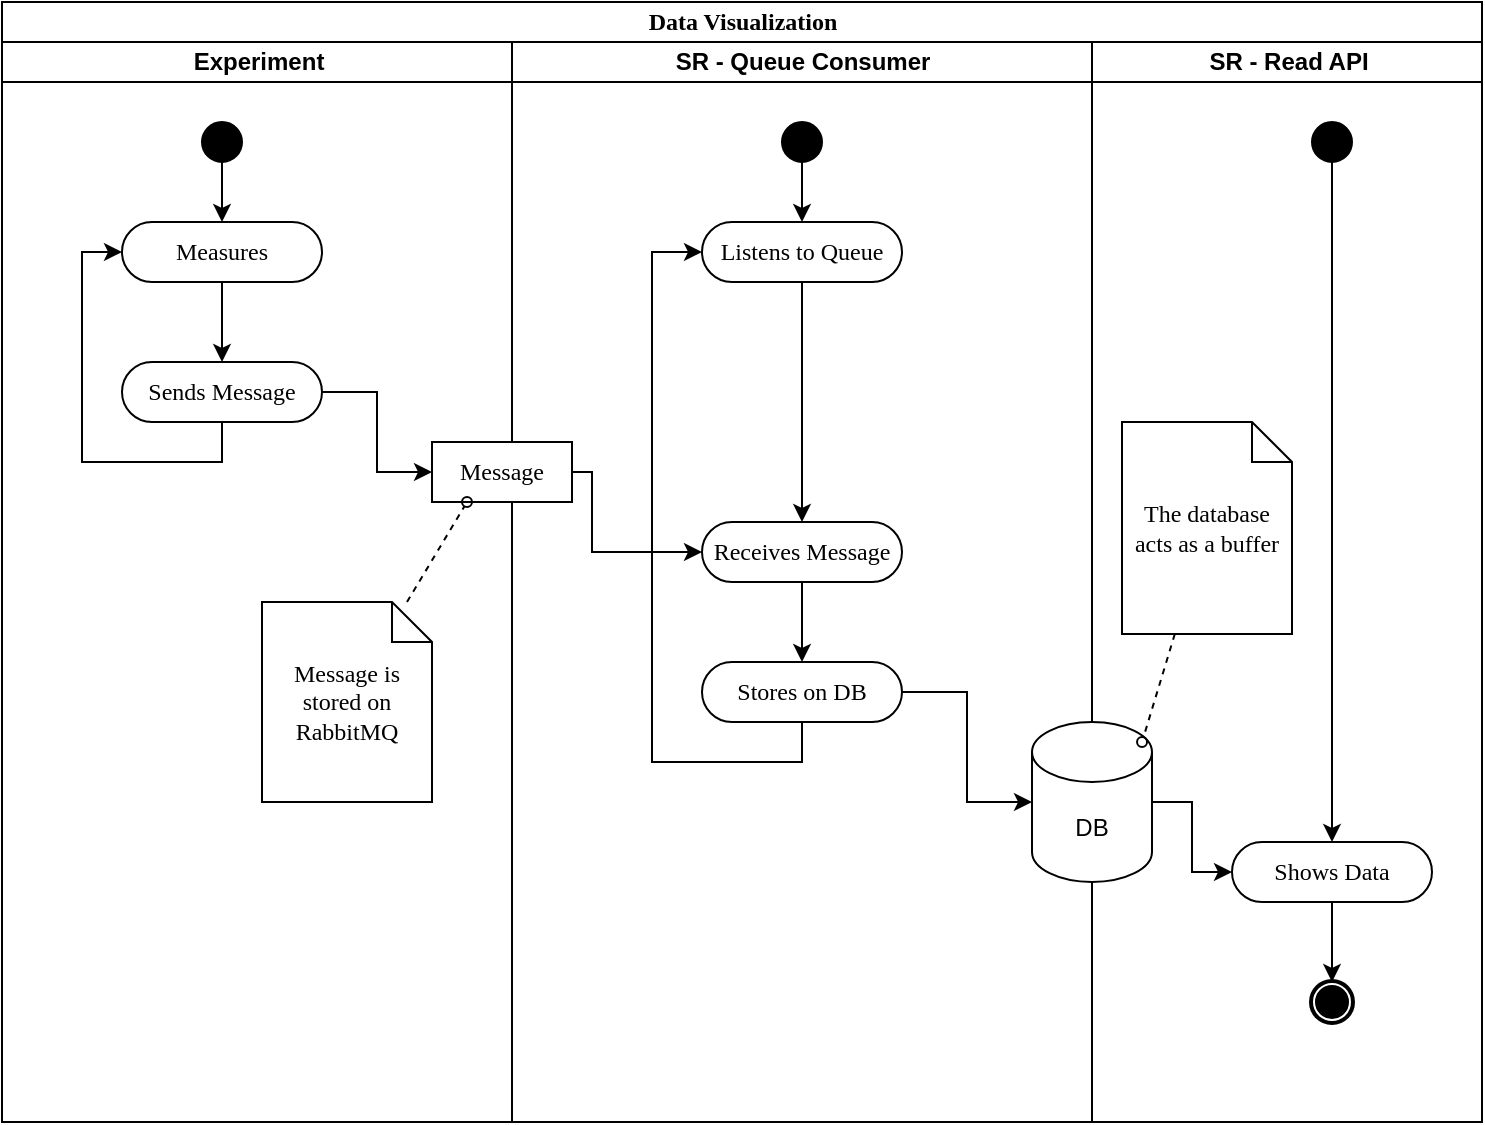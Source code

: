 <mxfile version="17.1.3" type="device" pages="2"><diagram name="Page-1" id="0783ab3e-0a74-02c8-0abd-f7b4e66b4bec"><mxGraphModel dx="1019" dy="647" grid="1" gridSize="10" guides="1" tooltips="1" connect="1" arrows="1" fold="1" page="1" pageScale="1" pageWidth="850" pageHeight="1100" background="none" math="0" shadow="0"><root><mxCell id="0"/><mxCell id="1" parent="0"/><mxCell id="1c1d494c118603dd-1" value="Data Visualization" style="swimlane;html=1;childLayout=stackLayout;startSize=20;rounded=0;shadow=0;comic=0;labelBackgroundColor=none;strokeWidth=1;fontFamily=Verdana;fontSize=12;align=center;" parent="1" vertex="1"><mxGeometry x="40" y="20" width="740" height="560" as="geometry"/></mxCell><mxCell id="1c1d494c118603dd-2" value="Experiment" style="swimlane;html=1;startSize=20;" parent="1c1d494c118603dd-1" vertex="1"><mxGeometry y="20" width="255" height="540" as="geometry"/></mxCell><mxCell id="U-tZsB1__8vxQzWOCGQJ-13" value="" style="edgeStyle=orthogonalEdgeStyle;rounded=0;orthogonalLoop=1;jettySize=auto;html=1;" edge="1" parent="1c1d494c118603dd-2" source="U-tZsB1__8vxQzWOCGQJ-1" target="U-tZsB1__8vxQzWOCGQJ-12"><mxGeometry relative="1" as="geometry"/></mxCell><mxCell id="U-tZsB1__8vxQzWOCGQJ-1" value="" style="ellipse;whiteSpace=wrap;html=1;rounded=0;shadow=0;comic=0;labelBackgroundColor=none;strokeWidth=1;fillColor=#000000;fontFamily=Verdana;fontSize=12;align=center;" vertex="1" parent="1c1d494c118603dd-2"><mxGeometry x="100" y="40" width="20" height="20" as="geometry"/></mxCell><mxCell id="U-tZsB1__8vxQzWOCGQJ-15" value="" style="edgeStyle=orthogonalEdgeStyle;rounded=0;orthogonalLoop=1;jettySize=auto;html=1;" edge="1" parent="1c1d494c118603dd-2" source="U-tZsB1__8vxQzWOCGQJ-12" target="U-tZsB1__8vxQzWOCGQJ-14"><mxGeometry relative="1" as="geometry"/></mxCell><mxCell id="U-tZsB1__8vxQzWOCGQJ-12" value="Measures" style="rounded=1;whiteSpace=wrap;html=1;shadow=0;comic=0;labelBackgroundColor=none;strokeWidth=1;fontFamily=Verdana;fontSize=12;align=center;arcSize=50;" vertex="1" parent="1c1d494c118603dd-2"><mxGeometry x="60" y="90" width="100" height="30" as="geometry"/></mxCell><mxCell id="U-tZsB1__8vxQzWOCGQJ-22" style="edgeStyle=orthogonalEdgeStyle;rounded=0;orthogonalLoop=1;jettySize=auto;html=1;entryX=0;entryY=0.5;entryDx=0;entryDy=0;" edge="1" parent="1c1d494c118603dd-2" source="U-tZsB1__8vxQzWOCGQJ-14" target="U-tZsB1__8vxQzWOCGQJ-12"><mxGeometry relative="1" as="geometry"><Array as="points"><mxPoint x="110" y="210"/><mxPoint x="40" y="210"/><mxPoint x="40" y="105"/></Array></mxGeometry></mxCell><mxCell id="U-tZsB1__8vxQzWOCGQJ-14" value="Sends Message" style="rounded=1;whiteSpace=wrap;html=1;shadow=0;comic=0;labelBackgroundColor=none;strokeWidth=1;fontFamily=Verdana;fontSize=12;align=center;arcSize=50;" vertex="1" parent="1c1d494c118603dd-2"><mxGeometry x="60" y="160" width="100" height="30" as="geometry"/></mxCell><mxCell id="U-tZsB1__8vxQzWOCGQJ-41" value="Message is stored on RabbitMQ" style="shape=note;whiteSpace=wrap;html=1;rounded=0;shadow=0;comic=0;labelBackgroundColor=none;strokeWidth=1;fontFamily=Verdana;fontSize=12;align=center;size=20;" vertex="1" parent="1c1d494c118603dd-2"><mxGeometry x="130" y="280" width="85" height="100" as="geometry"/></mxCell><mxCell id="1c1d494c118603dd-3" value="SR - Queue Consumer" style="swimlane;html=1;startSize=20;" parent="1c1d494c118603dd-1" vertex="1"><mxGeometry x="255" y="20" width="290" height="540" as="geometry"/></mxCell><mxCell id="U-tZsB1__8vxQzWOCGQJ-29" style="edgeStyle=orthogonalEdgeStyle;rounded=0;orthogonalLoop=1;jettySize=auto;html=1;entryX=0;entryY=0.5;entryDx=0;entryDy=0;" edge="1" parent="1c1d494c118603dd-3" source="U-tZsB1__8vxQzWOCGQJ-16" target="U-tZsB1__8vxQzWOCGQJ-27"><mxGeometry relative="1" as="geometry"><Array as="points"><mxPoint x="40" y="215"/><mxPoint x="40" y="255"/></Array></mxGeometry></mxCell><mxCell id="U-tZsB1__8vxQzWOCGQJ-16" value="Message" style="rounded=0;whiteSpace=wrap;html=1;shadow=0;comic=0;labelBackgroundColor=none;strokeWidth=1;fontFamily=Verdana;fontSize=12;align=center;arcSize=50;" vertex="1" parent="1c1d494c118603dd-3"><mxGeometry x="-40" y="200" width="70" height="30" as="geometry"/></mxCell><mxCell id="U-tZsB1__8vxQzWOCGQJ-26" value="" style="edgeStyle=orthogonalEdgeStyle;rounded=0;orthogonalLoop=1;jettySize=auto;html=1;" edge="1" parent="1c1d494c118603dd-3" source="U-tZsB1__8vxQzWOCGQJ-23" target="U-tZsB1__8vxQzWOCGQJ-24"><mxGeometry relative="1" as="geometry"/></mxCell><mxCell id="U-tZsB1__8vxQzWOCGQJ-23" value="" style="ellipse;whiteSpace=wrap;html=1;rounded=0;shadow=0;comic=0;labelBackgroundColor=none;strokeWidth=1;fillColor=#000000;fontFamily=Verdana;fontSize=12;align=center;" vertex="1" parent="1c1d494c118603dd-3"><mxGeometry x="135" y="40" width="20" height="20" as="geometry"/></mxCell><mxCell id="U-tZsB1__8vxQzWOCGQJ-28" value="" style="edgeStyle=orthogonalEdgeStyle;rounded=0;orthogonalLoop=1;jettySize=auto;html=1;" edge="1" parent="1c1d494c118603dd-3" source="U-tZsB1__8vxQzWOCGQJ-24" target="U-tZsB1__8vxQzWOCGQJ-27"><mxGeometry relative="1" as="geometry"/></mxCell><mxCell id="U-tZsB1__8vxQzWOCGQJ-24" value="Listens to Queue" style="rounded=1;whiteSpace=wrap;html=1;shadow=0;comic=0;labelBackgroundColor=none;strokeWidth=1;fontFamily=Verdana;fontSize=12;align=center;arcSize=50;" vertex="1" parent="1c1d494c118603dd-3"><mxGeometry x="95" y="90" width="100" height="30" as="geometry"/></mxCell><mxCell id="U-tZsB1__8vxQzWOCGQJ-31" value="" style="edgeStyle=orthogonalEdgeStyle;rounded=0;orthogonalLoop=1;jettySize=auto;html=1;" edge="1" parent="1c1d494c118603dd-3" source="U-tZsB1__8vxQzWOCGQJ-27" target="U-tZsB1__8vxQzWOCGQJ-30"><mxGeometry relative="1" as="geometry"/></mxCell><mxCell id="U-tZsB1__8vxQzWOCGQJ-27" value="Receives Message" style="rounded=1;whiteSpace=wrap;html=1;shadow=0;comic=0;labelBackgroundColor=none;strokeWidth=1;fontFamily=Verdana;fontSize=12;align=center;arcSize=50;" vertex="1" parent="1c1d494c118603dd-3"><mxGeometry x="95" y="240" width="100" height="30" as="geometry"/></mxCell><mxCell id="U-tZsB1__8vxQzWOCGQJ-32" style="edgeStyle=orthogonalEdgeStyle;rounded=0;orthogonalLoop=1;jettySize=auto;html=1;entryX=0;entryY=0.5;entryDx=0;entryDy=0;" edge="1" parent="1c1d494c118603dd-3" source="U-tZsB1__8vxQzWOCGQJ-30" target="U-tZsB1__8vxQzWOCGQJ-24"><mxGeometry relative="1" as="geometry"><Array as="points"><mxPoint x="145" y="360"/><mxPoint x="70" y="360"/><mxPoint x="70" y="105"/></Array></mxGeometry></mxCell><mxCell id="U-tZsB1__8vxQzWOCGQJ-30" value="Stores on DB" style="rounded=1;whiteSpace=wrap;html=1;shadow=0;comic=0;labelBackgroundColor=none;strokeWidth=1;fontFamily=Verdana;fontSize=12;align=center;arcSize=50;" vertex="1" parent="1c1d494c118603dd-3"><mxGeometry x="95" y="310" width="100" height="30" as="geometry"/></mxCell><mxCell id="1c1d494c118603dd-4" value="SR - Read API" style="swimlane;html=1;startSize=20;" parent="1c1d494c118603dd-1" vertex="1"><mxGeometry x="545" y="20" width="195" height="540" as="geometry"/></mxCell><mxCell id="60571a20871a0731-5" value="" style="shape=mxgraph.bpmn.shape;html=1;verticalLabelPosition=bottom;labelBackgroundColor=#ffffff;verticalAlign=top;perimeter=ellipsePerimeter;outline=end;symbol=terminate;rounded=0;shadow=0;comic=0;strokeWidth=1;fontFamily=Verdana;fontSize=12;align=center;" parent="1c1d494c118603dd-4" vertex="1"><mxGeometry x="110" y="470" width="20" height="20" as="geometry"/></mxCell><mxCell id="U-tZsB1__8vxQzWOCGQJ-38" style="edgeStyle=orthogonalEdgeStyle;rounded=0;orthogonalLoop=1;jettySize=auto;html=1;entryX=0;entryY=0.5;entryDx=0;entryDy=0;" edge="1" parent="1c1d494c118603dd-4" source="U-tZsB1__8vxQzWOCGQJ-33" target="U-tZsB1__8vxQzWOCGQJ-36"><mxGeometry relative="1" as="geometry"/></mxCell><mxCell id="U-tZsB1__8vxQzWOCGQJ-33" value="DB" style="shape=cylinder3;whiteSpace=wrap;html=1;boundedLbl=1;backgroundOutline=1;size=15;" vertex="1" parent="1c1d494c118603dd-4"><mxGeometry x="-30" y="340" width="60" height="80" as="geometry"/></mxCell><mxCell id="U-tZsB1__8vxQzWOCGQJ-37" style="edgeStyle=orthogonalEdgeStyle;rounded=0;orthogonalLoop=1;jettySize=auto;html=1;entryX=0.5;entryY=0;entryDx=0;entryDy=0;" edge="1" parent="1c1d494c118603dd-4" source="U-tZsB1__8vxQzWOCGQJ-35" target="U-tZsB1__8vxQzWOCGQJ-36"><mxGeometry relative="1" as="geometry"/></mxCell><mxCell id="U-tZsB1__8vxQzWOCGQJ-35" value="" style="ellipse;whiteSpace=wrap;html=1;rounded=0;shadow=0;comic=0;labelBackgroundColor=none;strokeWidth=1;fillColor=#000000;fontFamily=Verdana;fontSize=12;align=center;" vertex="1" parent="1c1d494c118603dd-4"><mxGeometry x="110" y="40" width="20" height="20" as="geometry"/></mxCell><mxCell id="U-tZsB1__8vxQzWOCGQJ-40" value="" style="edgeStyle=orthogonalEdgeStyle;rounded=0;orthogonalLoop=1;jettySize=auto;html=1;" edge="1" parent="1c1d494c118603dd-4" source="U-tZsB1__8vxQzWOCGQJ-36" target="60571a20871a0731-5"><mxGeometry relative="1" as="geometry"/></mxCell><mxCell id="U-tZsB1__8vxQzWOCGQJ-36" value="Shows Data" style="rounded=1;whiteSpace=wrap;html=1;shadow=0;comic=0;labelBackgroundColor=none;strokeWidth=1;fontFamily=Verdana;fontSize=12;align=center;arcSize=50;" vertex="1" parent="1c1d494c118603dd-4"><mxGeometry x="70" y="400" width="100" height="30" as="geometry"/></mxCell><mxCell id="U-tZsB1__8vxQzWOCGQJ-49" style="edgeStyle=none;rounded=0;html=1;labelBackgroundColor=none;startArrow=none;startFill=0;startSize=5;endArrow=oval;endFill=0;endSize=5;jettySize=auto;orthogonalLoop=1;strokeWidth=1;fontFamily=Verdana;fontSize=12;dashed=1;entryX=0.917;entryY=0.125;entryDx=0;entryDy=0;entryPerimeter=0;" edge="1" parent="1c1d494c118603dd-4" source="U-tZsB1__8vxQzWOCGQJ-48" target="U-tZsB1__8vxQzWOCGQJ-33"><mxGeometry relative="1" as="geometry"/></mxCell><mxCell id="U-tZsB1__8vxQzWOCGQJ-48" value="The database acts as a buffer" style="shape=note;whiteSpace=wrap;html=1;rounded=0;shadow=0;comic=0;labelBackgroundColor=none;strokeWidth=1;fontFamily=Verdana;fontSize=12;align=center;size=20;" vertex="1" parent="1c1d494c118603dd-4"><mxGeometry x="15" y="190" width="85" height="106" as="geometry"/></mxCell><mxCell id="U-tZsB1__8vxQzWOCGQJ-21" style="edgeStyle=orthogonalEdgeStyle;rounded=0;orthogonalLoop=1;jettySize=auto;html=1;entryX=0;entryY=0.5;entryDx=0;entryDy=0;" edge="1" parent="1c1d494c118603dd-1" source="U-tZsB1__8vxQzWOCGQJ-14" target="U-tZsB1__8vxQzWOCGQJ-16"><mxGeometry relative="1" as="geometry"/></mxCell><mxCell id="U-tZsB1__8vxQzWOCGQJ-34" style="edgeStyle=orthogonalEdgeStyle;rounded=0;orthogonalLoop=1;jettySize=auto;html=1;entryX=0;entryY=0.5;entryDx=0;entryDy=0;entryPerimeter=0;" edge="1" parent="1c1d494c118603dd-1" source="U-tZsB1__8vxQzWOCGQJ-30" target="U-tZsB1__8vxQzWOCGQJ-33"><mxGeometry relative="1" as="geometry"/></mxCell><mxCell id="U-tZsB1__8vxQzWOCGQJ-43" style="edgeStyle=none;rounded=0;html=1;labelBackgroundColor=none;startArrow=none;startFill=0;startSize=5;endArrow=oval;endFill=0;endSize=5;jettySize=auto;orthogonalLoop=1;strokeWidth=1;fontFamily=Verdana;fontSize=12;dashed=1;entryX=0.25;entryY=1;entryDx=0;entryDy=0;" edge="1" parent="1c1d494c118603dd-1" source="U-tZsB1__8vxQzWOCGQJ-41" target="U-tZsB1__8vxQzWOCGQJ-16"><mxGeometry relative="1" as="geometry"><Array as="points"/></mxGeometry></mxCell></root></mxGraphModel></diagram><diagram id="mXwpA3VoYumuXgdhboir" name="Page-2"><mxGraphModel dx="1019" dy="647" grid="1" gridSize="10" guides="1" tooltips="1" connect="1" arrows="1" fold="1" page="1" pageScale="1" pageWidth="850" pageHeight="1100" math="0" shadow="0"><root><mxCell id="HTpoaQJU_8xmlacPmeLO-0"/><mxCell id="HTpoaQJU_8xmlacPmeLO-1" parent="HTpoaQJU_8xmlacPmeLO-0"/><mxCell id="HTpoaQJU_8xmlacPmeLO-44" value="" style="rounded=0;whiteSpace=wrap;html=1;fillColor=none;" vertex="1" parent="HTpoaQJU_8xmlacPmeLO-1"><mxGeometry x="50" y="450" width="670" height="130" as="geometry"/></mxCell><mxCell id="HTpoaQJU_8xmlacPmeLO-13" style="edgeStyle=orthogonalEdgeStyle;rounded=1;orthogonalLoop=1;jettySize=auto;html=1;" edge="1" parent="HTpoaQJU_8xmlacPmeLO-1" source="HTpoaQJU_8xmlacPmeLO-2" target="HTpoaQJU_8xmlacPmeLO-6"><mxGeometry relative="1" as="geometry"><Array as="points"><mxPoint x="450" y="240"/><mxPoint x="450" y="240"/></Array></mxGeometry></mxCell><mxCell id="HTpoaQJU_8xmlacPmeLO-14" value="Sends Message" style="edgeLabel;html=1;align=center;verticalAlign=middle;resizable=0;points=[];" vertex="1" connectable="0" parent="HTpoaQJU_8xmlacPmeLO-13"><mxGeometry x="-0.156" y="-1" relative="1" as="geometry"><mxPoint x="13" as="offset"/></mxGeometry></mxCell><mxCell id="HTpoaQJU_8xmlacPmeLO-29" style="edgeStyle=orthogonalEdgeStyle;rounded=1;orthogonalLoop=1;jettySize=auto;html=1;" edge="1" parent="HTpoaQJU_8xmlacPmeLO-1" source="HTpoaQJU_8xmlacPmeLO-2" target="HTpoaQJU_8xmlacPmeLO-6"><mxGeometry relative="1" as="geometry"><Array as="points"><mxPoint x="450" y="480"/><mxPoint x="450" y="480"/></Array></mxGeometry></mxCell><mxCell id="HTpoaQJU_8xmlacPmeLO-37" value="Sends Message" style="edgeLabel;html=1;align=center;verticalAlign=middle;resizable=0;points=[];" vertex="1" connectable="0" parent="HTpoaQJU_8xmlacPmeLO-29"><mxGeometry x="-0.331" y="-1" relative="1" as="geometry"><mxPoint x="27" as="offset"/></mxGeometry></mxCell><mxCell id="HTpoaQJU_8xmlacPmeLO-2" value="Experiment" style="shape=umlLifeline;perimeter=lifelinePerimeter;whiteSpace=wrap;html=1;container=1;collapsible=0;recursiveResize=0;outlineConnect=0;" vertex="1" parent="HTpoaQJU_8xmlacPmeLO-1"><mxGeometry x="320" y="40" width="100" height="710" as="geometry"/></mxCell><mxCell id="HTpoaQJU_8xmlacPmeLO-15" value="Stores data" style="edgeStyle=orthogonalEdgeStyle;rounded=1;orthogonalLoop=1;jettySize=auto;html=1;" edge="1" parent="HTpoaQJU_8xmlacPmeLO-1" source="HTpoaQJU_8xmlacPmeLO-6" target="HTpoaQJU_8xmlacPmeLO-8"><mxGeometry relative="1" as="geometry"><Array as="points"><mxPoint x="600" y="260"/><mxPoint x="600" y="260"/></Array></mxGeometry></mxCell><mxCell id="HTpoaQJU_8xmlacPmeLO-30" value="Stores data" style="edgeStyle=orthogonalEdgeStyle;rounded=1;orthogonalLoop=1;jettySize=auto;html=1;" edge="1" parent="HTpoaQJU_8xmlacPmeLO-1" source="HTpoaQJU_8xmlacPmeLO-6" target="HTpoaQJU_8xmlacPmeLO-8"><mxGeometry relative="1" as="geometry"><Array as="points"><mxPoint x="610" y="510"/><mxPoint x="610" y="510"/></Array></mxGeometry></mxCell><mxCell id="HTpoaQJU_8xmlacPmeLO-6" value="Message Consumer" style="shape=umlLifeline;perimeter=lifelinePerimeter;whiteSpace=wrap;html=1;container=1;collapsible=0;recursiveResize=0;outlineConnect=0;" vertex="1" parent="HTpoaQJU_8xmlacPmeLO-1"><mxGeometry x="480" y="40" width="100" height="710" as="geometry"/></mxCell><mxCell id="HTpoaQJU_8xmlacPmeLO-11" style="edgeStyle=orthogonalEdgeStyle;rounded=1;orthogonalLoop=1;jettySize=auto;html=1;dashed=1;" edge="1" parent="HTpoaQJU_8xmlacPmeLO-1" source="HTpoaQJU_8xmlacPmeLO-7" target="HTpoaQJU_8xmlacPmeLO-9"><mxGeometry relative="1" as="geometry"><Array as="points"><mxPoint x="150" y="180"/><mxPoint x="150" y="180"/></Array></mxGeometry></mxCell><mxCell id="HTpoaQJU_8xmlacPmeLO-12" value="empty result" style="edgeLabel;html=1;align=center;verticalAlign=middle;resizable=0;points=[];" vertex="1" connectable="0" parent="HTpoaQJU_8xmlacPmeLO-11"><mxGeometry x="0.208" relative="1" as="geometry"><mxPoint x="10" as="offset"/></mxGeometry></mxCell><mxCell id="HTpoaQJU_8xmlacPmeLO-19" style="edgeStyle=orthogonalEdgeStyle;rounded=1;orthogonalLoop=1;jettySize=auto;html=1;dashed=1;" edge="1" parent="HTpoaQJU_8xmlacPmeLO-1" source="HTpoaQJU_8xmlacPmeLO-7" target="HTpoaQJU_8xmlacPmeLO-9"><mxGeometry relative="1" as="geometry"><Array as="points"><mxPoint x="150" y="410"/><mxPoint x="150" y="410"/></Array></mxGeometry></mxCell><mxCell id="HTpoaQJU_8xmlacPmeLO-28" value="one measure" style="edgeLabel;html=1;align=center;verticalAlign=middle;resizable=0;points=[];" vertex="1" connectable="0" parent="HTpoaQJU_8xmlacPmeLO-19"><mxGeometry x="0.177" y="2" relative="1" as="geometry"><mxPoint x="7" as="offset"/></mxGeometry></mxCell><mxCell id="HTpoaQJU_8xmlacPmeLO-20" style="edgeStyle=orthogonalEdgeStyle;rounded=1;orthogonalLoop=1;jettySize=auto;html=1;" edge="1" parent="HTpoaQJU_8xmlacPmeLO-1" source="HTpoaQJU_8xmlacPmeLO-7" target="HTpoaQJU_8xmlacPmeLO-8"><mxGeometry relative="1" as="geometry"><Array as="points"><mxPoint x="450" y="130"/><mxPoint x="450" y="130"/></Array></mxGeometry></mxCell><mxCell id="HTpoaQJU_8xmlacPmeLO-21" value="Read" style="edgeLabel;html=1;align=center;verticalAlign=middle;resizable=0;points=[];" vertex="1" connectable="0" parent="HTpoaQJU_8xmlacPmeLO-20"><mxGeometry x="-0.044" relative="1" as="geometry"><mxPoint as="offset"/></mxGeometry></mxCell><mxCell id="HTpoaQJU_8xmlacPmeLO-24" style="edgeStyle=orthogonalEdgeStyle;rounded=1;orthogonalLoop=1;jettySize=auto;html=1;" edge="1" parent="HTpoaQJU_8xmlacPmeLO-1" source="HTpoaQJU_8xmlacPmeLO-7" target="HTpoaQJU_8xmlacPmeLO-8"><mxGeometry relative="1" as="geometry"><Array as="points"><mxPoint x="450" y="360"/><mxPoint x="450" y="360"/></Array></mxGeometry></mxCell><mxCell id="HTpoaQJU_8xmlacPmeLO-25" value="Read" style="edgeLabel;html=1;align=center;verticalAlign=middle;resizable=0;points=[];" vertex="1" connectable="0" parent="HTpoaQJU_8xmlacPmeLO-24"><mxGeometry x="-0.085" y="-3" relative="1" as="geometry"><mxPoint x="11" as="offset"/></mxGeometry></mxCell><mxCell id="HTpoaQJU_8xmlacPmeLO-34" style="edgeStyle=orthogonalEdgeStyle;rounded=1;orthogonalLoop=1;jettySize=auto;html=1;" edge="1" parent="HTpoaQJU_8xmlacPmeLO-1" source="HTpoaQJU_8xmlacPmeLO-7" target="HTpoaQJU_8xmlacPmeLO-8"><mxGeometry relative="1" as="geometry"><Array as="points"><mxPoint x="450" y="650"/><mxPoint x="450" y="650"/></Array></mxGeometry></mxCell><mxCell id="HTpoaQJU_8xmlacPmeLO-40" value="Read" style="edgeLabel;html=1;align=center;verticalAlign=middle;resizable=0;points=[];" vertex="1" connectable="0" parent="HTpoaQJU_8xmlacPmeLO-34"><mxGeometry x="-0.09" relative="1" as="geometry"><mxPoint x="13" as="offset"/></mxGeometry></mxCell><mxCell id="HTpoaQJU_8xmlacPmeLO-36" style="edgeStyle=orthogonalEdgeStyle;rounded=1;orthogonalLoop=1;jettySize=auto;html=1;dashed=1;" edge="1" parent="HTpoaQJU_8xmlacPmeLO-1" source="HTpoaQJU_8xmlacPmeLO-7" target="HTpoaQJU_8xmlacPmeLO-9"><mxGeometry relative="1" as="geometry"><Array as="points"><mxPoint x="150" y="710"/><mxPoint x="150" y="710"/></Array></mxGeometry></mxCell><mxCell id="HTpoaQJU_8xmlacPmeLO-42" value="measures" style="edgeLabel;html=1;align=center;verticalAlign=middle;resizable=0;points=[];" vertex="1" connectable="0" parent="HTpoaQJU_8xmlacPmeLO-36"><mxGeometry x="0.069" y="3" relative="1" as="geometry"><mxPoint as="offset"/></mxGeometry></mxCell><mxCell id="HTpoaQJU_8xmlacPmeLO-7" value="Read API" style="shape=umlLifeline;perimeter=lifelinePerimeter;whiteSpace=wrap;html=1;container=1;collapsible=0;recursiveResize=0;outlineConnect=0;" vertex="1" parent="HTpoaQJU_8xmlacPmeLO-1"><mxGeometry x="160" y="40" width="100" height="710" as="geometry"/></mxCell><mxCell id="HTpoaQJU_8xmlacPmeLO-18" style="edgeStyle=orthogonalEdgeStyle;rounded=1;orthogonalLoop=1;jettySize=auto;html=1;dashed=1;" edge="1" parent="HTpoaQJU_8xmlacPmeLO-1" source="HTpoaQJU_8xmlacPmeLO-8" target="HTpoaQJU_8xmlacPmeLO-6"><mxGeometry relative="1" as="geometry"><Array as="points"><mxPoint x="610" y="290"/><mxPoint x="610" y="290"/></Array></mxGeometry></mxCell><mxCell id="HTpoaQJU_8xmlacPmeLO-22" style="edgeStyle=orthogonalEdgeStyle;rounded=1;orthogonalLoop=1;jettySize=auto;html=1;dashed=1;" edge="1" parent="HTpoaQJU_8xmlacPmeLO-1" source="HTpoaQJU_8xmlacPmeLO-8" target="HTpoaQJU_8xmlacPmeLO-7"><mxGeometry relative="1" as="geometry"><Array as="points"><mxPoint x="450" y="160"/><mxPoint x="450" y="160"/></Array></mxGeometry></mxCell><mxCell id="HTpoaQJU_8xmlacPmeLO-23" value="empty result" style="edgeLabel;html=1;align=center;verticalAlign=middle;resizable=0;points=[];" vertex="1" connectable="0" parent="HTpoaQJU_8xmlacPmeLO-22"><mxGeometry x="0.06" y="-3" relative="1" as="geometry"><mxPoint as="offset"/></mxGeometry></mxCell><mxCell id="HTpoaQJU_8xmlacPmeLO-26" style="edgeStyle=orthogonalEdgeStyle;rounded=1;orthogonalLoop=1;jettySize=auto;html=1;dashed=1;" edge="1" parent="HTpoaQJU_8xmlacPmeLO-1" source="HTpoaQJU_8xmlacPmeLO-8" target="HTpoaQJU_8xmlacPmeLO-7"><mxGeometry relative="1" as="geometry"><Array as="points"><mxPoint x="440" y="390"/><mxPoint x="440" y="390"/></Array></mxGeometry></mxCell><mxCell id="HTpoaQJU_8xmlacPmeLO-27" value="response with one measure" style="edgeLabel;html=1;align=center;verticalAlign=middle;resizable=0;points=[];" vertex="1" connectable="0" parent="HTpoaQJU_8xmlacPmeLO-26"><mxGeometry x="0.09" y="1" relative="1" as="geometry"><mxPoint x="23" as="offset"/></mxGeometry></mxCell><mxCell id="HTpoaQJU_8xmlacPmeLO-31" style="edgeStyle=orthogonalEdgeStyle;rounded=1;orthogonalLoop=1;jettySize=auto;html=1;dashed=1;" edge="1" parent="HTpoaQJU_8xmlacPmeLO-1" source="HTpoaQJU_8xmlacPmeLO-8" target="HTpoaQJU_8xmlacPmeLO-6"><mxGeometry relative="1" as="geometry"><Array as="points"><mxPoint x="610" y="540"/><mxPoint x="610" y="540"/></Array></mxGeometry></mxCell><mxCell id="HTpoaQJU_8xmlacPmeLO-35" style="edgeStyle=orthogonalEdgeStyle;rounded=1;orthogonalLoop=1;jettySize=auto;html=1;dashed=1;" edge="1" parent="HTpoaQJU_8xmlacPmeLO-1" source="HTpoaQJU_8xmlacPmeLO-8" target="HTpoaQJU_8xmlacPmeLO-7"><mxGeometry relative="1" as="geometry"><Array as="points"><mxPoint x="450" y="690"/><mxPoint x="450" y="690"/></Array></mxGeometry></mxCell><mxCell id="HTpoaQJU_8xmlacPmeLO-41" value="Response with multiple measures" style="edgeLabel;html=1;align=center;verticalAlign=middle;resizable=0;points=[];" vertex="1" connectable="0" parent="HTpoaQJU_8xmlacPmeLO-35"><mxGeometry x="0.023" y="-1" relative="1" as="geometry"><mxPoint as="offset"/></mxGeometry></mxCell><mxCell id="HTpoaQJU_8xmlacPmeLO-8" value="Database" style="shape=umlLifeline;perimeter=lifelinePerimeter;whiteSpace=wrap;html=1;container=1;collapsible=0;recursiveResize=0;outlineConnect=0;" vertex="1" parent="HTpoaQJU_8xmlacPmeLO-1"><mxGeometry x="640" y="40" width="100" height="710" as="geometry"/></mxCell><mxCell id="HTpoaQJU_8xmlacPmeLO-10" value="GET" style="edgeStyle=orthogonalEdgeStyle;rounded=1;orthogonalLoop=1;jettySize=auto;html=1;" edge="1" parent="HTpoaQJU_8xmlacPmeLO-1" source="HTpoaQJU_8xmlacPmeLO-9" target="HTpoaQJU_8xmlacPmeLO-7"><mxGeometry x="-0.069" relative="1" as="geometry"><Array as="points"><mxPoint x="150" y="110"/><mxPoint x="150" y="110"/></Array><mxPoint as="offset"/></mxGeometry></mxCell><mxCell id="HTpoaQJU_8xmlacPmeLO-17" style="edgeStyle=orthogonalEdgeStyle;rounded=1;orthogonalLoop=1;jettySize=auto;html=1;" edge="1" parent="HTpoaQJU_8xmlacPmeLO-1" source="HTpoaQJU_8xmlacPmeLO-9" target="HTpoaQJU_8xmlacPmeLO-7"><mxGeometry relative="1" as="geometry"><Array as="points"><mxPoint x="150" y="340"/><mxPoint x="150" y="340"/></Array></mxGeometry></mxCell><mxCell id="HTpoaQJU_8xmlacPmeLO-38" value="GET" style="edgeLabel;html=1;align=center;verticalAlign=middle;resizable=0;points=[];" vertex="1" connectable="0" parent="HTpoaQJU_8xmlacPmeLO-17"><mxGeometry x="-0.054" y="-1" relative="1" as="geometry"><mxPoint as="offset"/></mxGeometry></mxCell><mxCell id="HTpoaQJU_8xmlacPmeLO-33" style="edgeStyle=orthogonalEdgeStyle;rounded=1;orthogonalLoop=1;jettySize=auto;html=1;" edge="1" parent="HTpoaQJU_8xmlacPmeLO-1" source="HTpoaQJU_8xmlacPmeLO-9" target="HTpoaQJU_8xmlacPmeLO-7"><mxGeometry relative="1" as="geometry"><Array as="points"><mxPoint x="150" y="620"/><mxPoint x="150" y="620"/></Array></mxGeometry></mxCell><mxCell id="HTpoaQJU_8xmlacPmeLO-39" value="GET" style="edgeLabel;html=1;align=center;verticalAlign=middle;resizable=0;points=[];" vertex="1" connectable="0" parent="HTpoaQJU_8xmlacPmeLO-33"><mxGeometry x="-0.115" y="-2" relative="1" as="geometry"><mxPoint x="1" as="offset"/></mxGeometry></mxCell><mxCell id="HTpoaQJU_8xmlacPmeLO-9" value="" style="shape=umlLifeline;participant=umlActor;perimeter=lifelinePerimeter;whiteSpace=wrap;html=1;container=1;collapsible=0;recursiveResize=0;verticalAlign=top;spacingTop=36;outlineConnect=0;" vertex="1" parent="HTpoaQJU_8xmlacPmeLO-1"><mxGeometry x="70" y="40" width="20" height="710" as="geometry"/></mxCell><mxCell id="HTpoaQJU_8xmlacPmeLO-45" value="Repeat" style="text;align=center;fontStyle=1;verticalAlign=middle;spacingLeft=3;spacingRight=3;strokeColor=default;rotatable=0;points=[[0,0.5],[1,0.5]];portConstraint=eastwest;fillColor=none;" vertex="1" parent="HTpoaQJU_8xmlacPmeLO-1"><mxGeometry x="50" y="450" width="80" height="26" as="geometry"/></mxCell></root></mxGraphModel></diagram></mxfile>